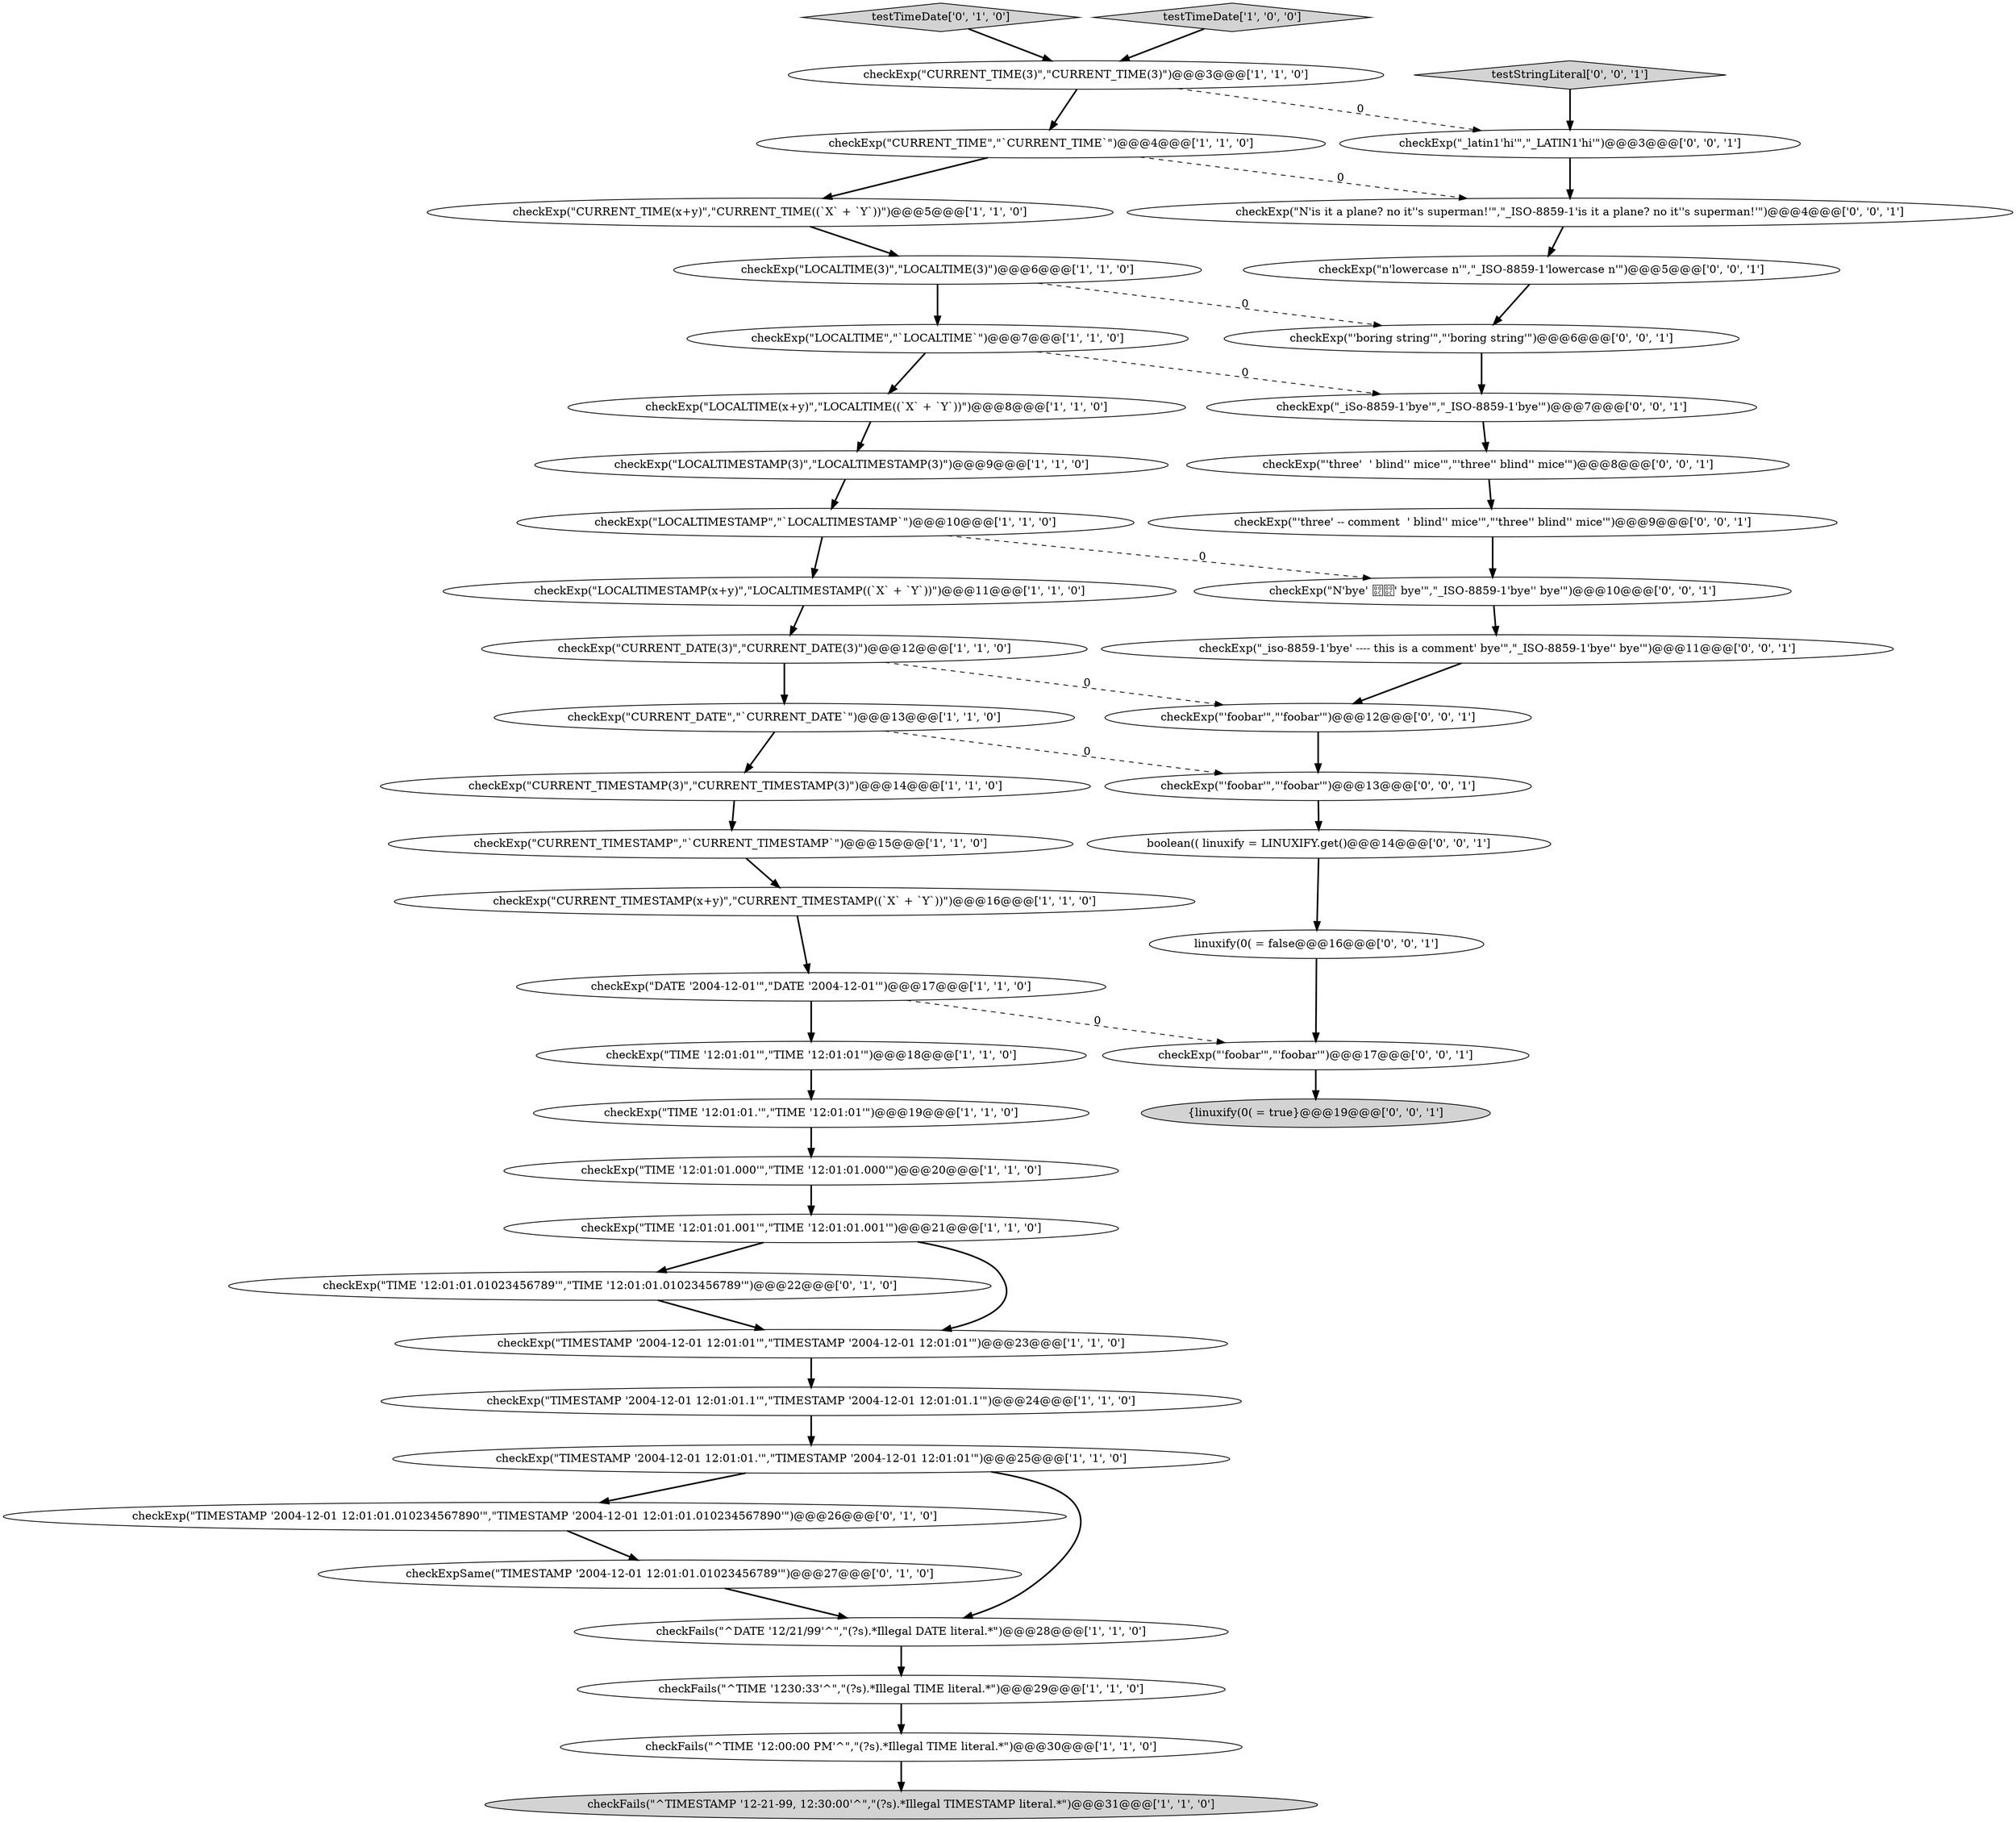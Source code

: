 digraph {
13 [style = filled, label = "checkExp(\"LOCALTIME(x+y)\",\"LOCALTIME((`X` + `Y`))\")@@@8@@@['1', '1', '0']", fillcolor = white, shape = ellipse image = "AAA0AAABBB1BBB"];
37 [style = filled, label = "checkExp(\"n'lowercase n'\",\"_ISO-8859-1'lowercase n'\")@@@5@@@['0', '0', '1']", fillcolor = white, shape = ellipse image = "AAA0AAABBB3BBB"];
39 [style = filled, label = "checkExp(\"'foobar'\",\"'foobar'\")@@@13@@@['0', '0', '1']", fillcolor = white, shape = ellipse image = "AAA0AAABBB3BBB"];
4 [style = filled, label = "checkExp(\"TIME '12:01:01.000'\",\"TIME '12:01:01.000'\")@@@20@@@['1', '1', '0']", fillcolor = white, shape = ellipse image = "AAA0AAABBB1BBB"];
6 [style = filled, label = "checkFails(\"^TIME '1230:33'^\",\"(?s).*Illegal TIME literal.*\")@@@29@@@['1', '1', '0']", fillcolor = white, shape = ellipse image = "AAA0AAABBB1BBB"];
16 [style = filled, label = "checkExp(\"CURRENT_TIMESTAMP\",\"`CURRENT_TIMESTAMP`\")@@@15@@@['1', '1', '0']", fillcolor = white, shape = ellipse image = "AAA0AAABBB1BBB"];
2 [style = filled, label = "checkExp(\"LOCALTIMESTAMP(x+y)\",\"LOCALTIMESTAMP((`X` + `Y`))\")@@@11@@@['1', '1', '0']", fillcolor = white, shape = ellipse image = "AAA0AAABBB1BBB"];
45 [style = filled, label = "{linuxify(0( = true}@@@19@@@['0', '0', '1']", fillcolor = lightgray, shape = ellipse image = "AAA0AAABBB3BBB"];
11 [style = filled, label = "checkFails(\"^TIMESTAMP '12-21-99, 12:30:00'^\",\"(?s).*Illegal TIMESTAMP literal.*\")@@@31@@@['1', '1', '0']", fillcolor = lightgray, shape = ellipse image = "AAA0AAABBB1BBB"];
46 [style = filled, label = "checkExp(\"N'is it a plane? no it''s superman!'\",\"_ISO-8859-1'is it a plane? no it''s superman!'\")@@@4@@@['0', '0', '1']", fillcolor = white, shape = ellipse image = "AAA0AAABBB3BBB"];
33 [style = filled, label = "linuxify(0( = false@@@16@@@['0', '0', '1']", fillcolor = white, shape = ellipse image = "AAA0AAABBB3BBB"];
30 [style = filled, label = "checkExpSame(\"TIMESTAMP '2004-12-01 12:01:01.01023456789'\")@@@27@@@['0', '1', '0']", fillcolor = white, shape = ellipse image = "AAA1AAABBB2BBB"];
42 [style = filled, label = "checkExp(\"_iso-8859-1'bye' ---- this is a comment' bye'\",\"_ISO-8859-1'bye'' bye'\")@@@11@@@['0', '0', '1']", fillcolor = white, shape = ellipse image = "AAA0AAABBB3BBB"];
19 [style = filled, label = "checkExp(\"CURRENT_TIME(3)\",\"CURRENT_TIME(3)\")@@@3@@@['1', '1', '0']", fillcolor = white, shape = ellipse image = "AAA0AAABBB1BBB"];
10 [style = filled, label = "checkFails(\"^DATE '12/21/99'^\",\"(?s).*Illegal DATE literal.*\")@@@28@@@['1', '1', '0']", fillcolor = white, shape = ellipse image = "AAA0AAABBB1BBB"];
41 [style = filled, label = "checkExp(\"'boring string'\",\"'boring string'\")@@@6@@@['0', '0', '1']", fillcolor = white, shape = ellipse image = "AAA0AAABBB3BBB"];
44 [style = filled, label = "checkExp(\"'foobar'\",\"'foobar'\")@@@17@@@['0', '0', '1']", fillcolor = white, shape = ellipse image = "AAA0AAABBB3BBB"];
31 [style = filled, label = "checkExp(\"_latin1'hi'\",\"_LATIN1'hi'\")@@@3@@@['0', '0', '1']", fillcolor = white, shape = ellipse image = "AAA0AAABBB3BBB"];
40 [style = filled, label = "checkExp(\"'three'  ' blind'' mice'\",\"'three'' blind'' mice'\")@@@8@@@['0', '0', '1']", fillcolor = white, shape = ellipse image = "AAA0AAABBB3BBB"];
1 [style = filled, label = "checkExp(\"CURRENT_DATE\",\"`CURRENT_DATE`\")@@@13@@@['1', '1', '0']", fillcolor = white, shape = ellipse image = "AAA0AAABBB1BBB"];
27 [style = filled, label = "checkExp(\"TIMESTAMP '2004-12-01 12:01:01.010234567890'\",\"TIMESTAMP '2004-12-01 12:01:01.010234567890'\")@@@26@@@['0', '1', '0']", fillcolor = white, shape = ellipse image = "AAA1AAABBB2BBB"];
34 [style = filled, label = "boolean(( linuxify = LINUXIFY.get()@@@14@@@['0', '0', '1']", fillcolor = white, shape = ellipse image = "AAA0AAABBB3BBB"];
29 [style = filled, label = "checkExp(\"TIME '12:01:01.01023456789'\",\"TIME '12:01:01.01023456789'\")@@@22@@@['0', '1', '0']", fillcolor = white, shape = ellipse image = "AAA1AAABBB2BBB"];
0 [style = filled, label = "checkExp(\"TIMESTAMP '2004-12-01 12:01:01.'\",\"TIMESTAMP '2004-12-01 12:01:01'\")@@@25@@@['1', '1', '0']", fillcolor = white, shape = ellipse image = "AAA0AAABBB1BBB"];
8 [style = filled, label = "checkExp(\"LOCALTIMESTAMP(3)\",\"LOCALTIMESTAMP(3)\")@@@9@@@['1', '1', '0']", fillcolor = white, shape = ellipse image = "AAA0AAABBB1BBB"];
12 [style = filled, label = "checkExp(\"DATE '2004-12-01'\",\"DATE '2004-12-01'\")@@@17@@@['1', '1', '0']", fillcolor = white, shape = ellipse image = "AAA0AAABBB1BBB"];
23 [style = filled, label = "checkExp(\"LOCALTIME\",\"`LOCALTIME`\")@@@7@@@['1', '1', '0']", fillcolor = white, shape = ellipse image = "AAA0AAABBB1BBB"];
20 [style = filled, label = "checkExp(\"CURRENT_TIME(x+y)\",\"CURRENT_TIME((`X` + `Y`))\")@@@5@@@['1', '1', '0']", fillcolor = white, shape = ellipse image = "AAA0AAABBB1BBB"];
14 [style = filled, label = "checkExp(\"CURRENT_DATE(3)\",\"CURRENT_DATE(3)\")@@@12@@@['1', '1', '0']", fillcolor = white, shape = ellipse image = "AAA0AAABBB1BBB"];
35 [style = filled, label = "checkExp(\"'foobar'\",\"'foobar'\")@@@12@@@['0', '0', '1']", fillcolor = white, shape = ellipse image = "AAA0AAABBB3BBB"];
21 [style = filled, label = "checkExp(\"TIMESTAMP '2004-12-01 12:01:01'\",\"TIMESTAMP '2004-12-01 12:01:01'\")@@@23@@@['1', '1', '0']", fillcolor = white, shape = ellipse image = "AAA0AAABBB1BBB"];
24 [style = filled, label = "checkExp(\"TIME '12:01:01'\",\"TIME '12:01:01'\")@@@18@@@['1', '1', '0']", fillcolor = white, shape = ellipse image = "AAA0AAABBB1BBB"];
15 [style = filled, label = "checkExp(\"CURRENT_TIMESTAMP(3)\",\"CURRENT_TIMESTAMP(3)\")@@@14@@@['1', '1', '0']", fillcolor = white, shape = ellipse image = "AAA0AAABBB1BBB"];
22 [style = filled, label = "checkExp(\"TIME '12:01:01.001'\",\"TIME '12:01:01.001'\")@@@21@@@['1', '1', '0']", fillcolor = white, shape = ellipse image = "AAA0AAABBB1BBB"];
9 [style = filled, label = "checkExp(\"TIMESTAMP '2004-12-01 12:01:01.1'\",\"TIMESTAMP '2004-12-01 12:01:01.1'\")@@@24@@@['1', '1', '0']", fillcolor = white, shape = ellipse image = "AAA0AAABBB1BBB"];
17 [style = filled, label = "checkExp(\"LOCALTIMESTAMP\",\"`LOCALTIMESTAMP`\")@@@10@@@['1', '1', '0']", fillcolor = white, shape = ellipse image = "AAA0AAABBB1BBB"];
18 [style = filled, label = "checkExp(\"TIME '12:01:01.'\",\"TIME '12:01:01'\")@@@19@@@['1', '1', '0']", fillcolor = white, shape = ellipse image = "AAA0AAABBB1BBB"];
3 [style = filled, label = "checkExp(\"CURRENT_TIME\",\"`CURRENT_TIME`\")@@@4@@@['1', '1', '0']", fillcolor = white, shape = ellipse image = "AAA0AAABBB1BBB"];
26 [style = filled, label = "checkExp(\"LOCALTIME(3)\",\"LOCALTIME(3)\")@@@6@@@['1', '1', '0']", fillcolor = white, shape = ellipse image = "AAA0AAABBB1BBB"];
36 [style = filled, label = "checkExp(\"N'bye' ' bye'\",\"_ISO-8859-1'bye'' bye'\")@@@10@@@['0', '0', '1']", fillcolor = white, shape = ellipse image = "AAA0AAABBB3BBB"];
25 [style = filled, label = "checkExp(\"CURRENT_TIMESTAMP(x+y)\",\"CURRENT_TIMESTAMP((`X` + `Y`))\")@@@16@@@['1', '1', '0']", fillcolor = white, shape = ellipse image = "AAA0AAABBB1BBB"];
32 [style = filled, label = "testStringLiteral['0', '0', '1']", fillcolor = lightgray, shape = diamond image = "AAA0AAABBB3BBB"];
43 [style = filled, label = "checkExp(\"'three' -- comment  ' blind'' mice'\",\"'three'' blind'' mice'\")@@@9@@@['0', '0', '1']", fillcolor = white, shape = ellipse image = "AAA0AAABBB3BBB"];
38 [style = filled, label = "checkExp(\"_iSo-8859-1'bye'\",\"_ISO-8859-1'bye'\")@@@7@@@['0', '0', '1']", fillcolor = white, shape = ellipse image = "AAA0AAABBB3BBB"];
7 [style = filled, label = "checkFails(\"^TIME '12:00:00 PM'^\",\"(?s).*Illegal TIME literal.*\")@@@30@@@['1', '1', '0']", fillcolor = white, shape = ellipse image = "AAA0AAABBB1BBB"];
28 [style = filled, label = "testTimeDate['0', '1', '0']", fillcolor = lightgray, shape = diamond image = "AAA0AAABBB2BBB"];
5 [style = filled, label = "testTimeDate['1', '0', '0']", fillcolor = lightgray, shape = diamond image = "AAA0AAABBB1BBB"];
19->3 [style = bold, label=""];
22->29 [style = bold, label=""];
29->21 [style = bold, label=""];
5->19 [style = bold, label=""];
37->41 [style = bold, label=""];
36->42 [style = bold, label=""];
10->6 [style = bold, label=""];
24->18 [style = bold, label=""];
38->40 [style = bold, label=""];
39->34 [style = bold, label=""];
16->25 [style = bold, label=""];
40->43 [style = bold, label=""];
44->45 [style = bold, label=""];
28->19 [style = bold, label=""];
34->33 [style = bold, label=""];
4->22 [style = bold, label=""];
9->0 [style = bold, label=""];
30->10 [style = bold, label=""];
8->17 [style = bold, label=""];
7->11 [style = bold, label=""];
33->44 [style = bold, label=""];
35->39 [style = bold, label=""];
25->12 [style = bold, label=""];
12->24 [style = bold, label=""];
3->46 [style = dashed, label="0"];
3->20 [style = bold, label=""];
14->35 [style = dashed, label="0"];
19->31 [style = dashed, label="0"];
14->1 [style = bold, label=""];
0->10 [style = bold, label=""];
0->27 [style = bold, label=""];
26->41 [style = dashed, label="0"];
23->13 [style = bold, label=""];
31->46 [style = bold, label=""];
46->37 [style = bold, label=""];
32->31 [style = bold, label=""];
41->38 [style = bold, label=""];
27->30 [style = bold, label=""];
12->44 [style = dashed, label="0"];
15->16 [style = bold, label=""];
1->15 [style = bold, label=""];
43->36 [style = bold, label=""];
17->36 [style = dashed, label="0"];
1->39 [style = dashed, label="0"];
26->23 [style = bold, label=""];
2->14 [style = bold, label=""];
22->21 [style = bold, label=""];
21->9 [style = bold, label=""];
13->8 [style = bold, label=""];
42->35 [style = bold, label=""];
6->7 [style = bold, label=""];
20->26 [style = bold, label=""];
18->4 [style = bold, label=""];
17->2 [style = bold, label=""];
23->38 [style = dashed, label="0"];
}
